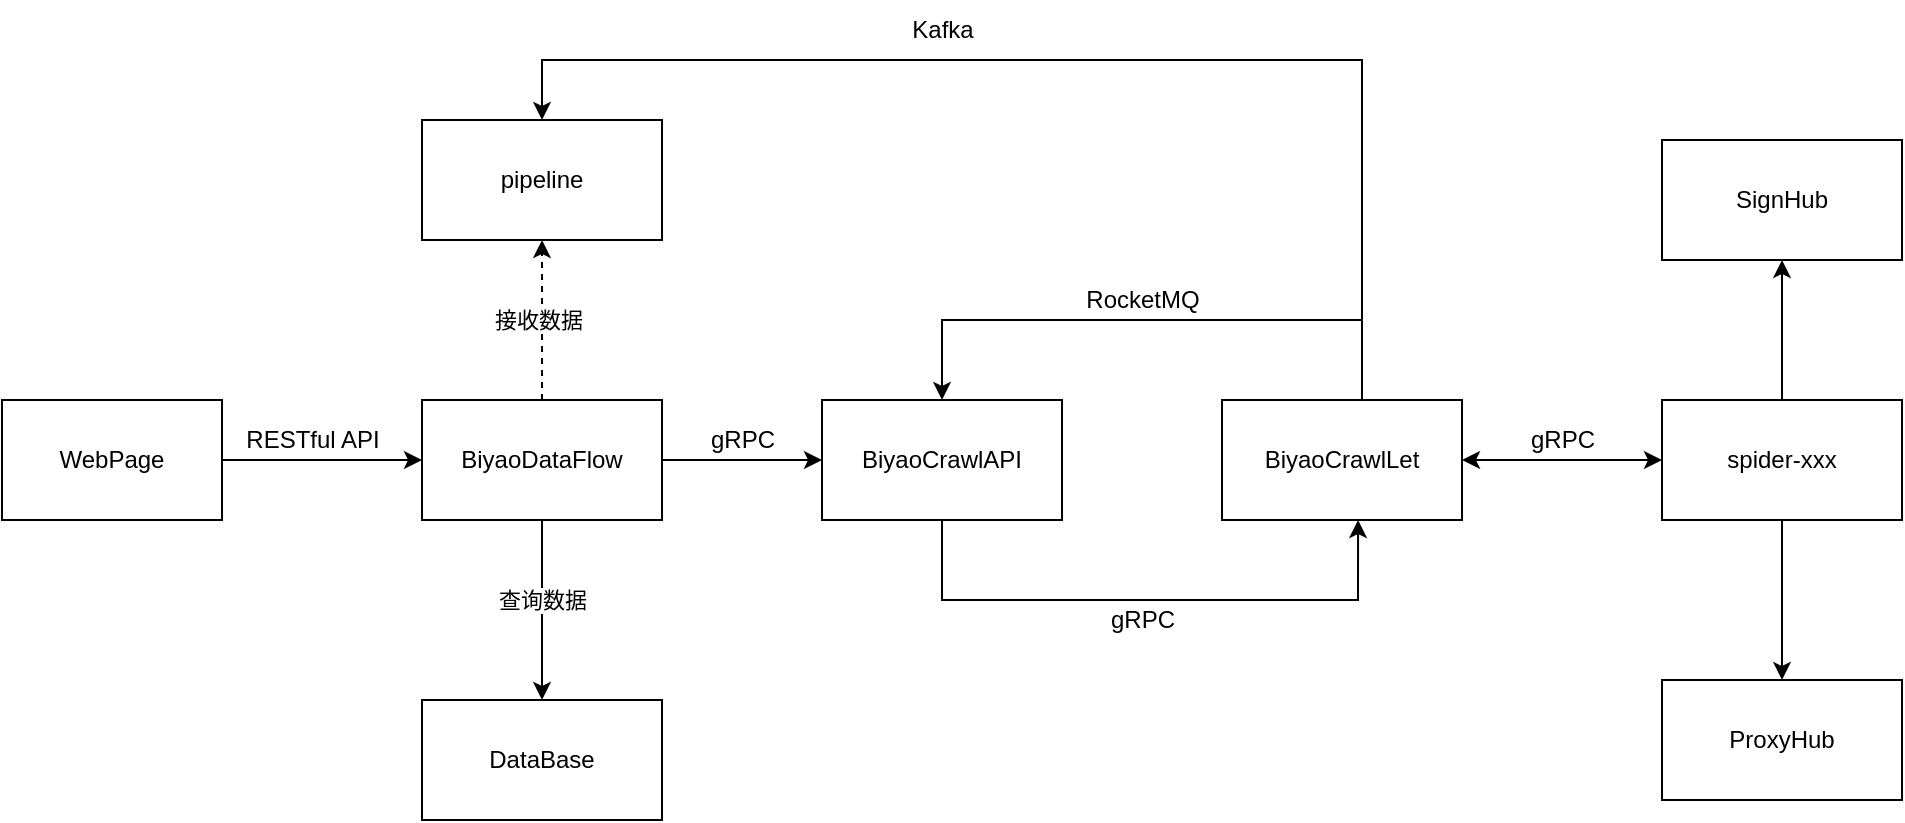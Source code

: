 <mxfile version="21.0.6" type="github">
  <diagram name="Page-1" id="YugNHdWj2oaaFu2_VZQL">
    <mxGraphModel dx="1434" dy="764" grid="1" gridSize="10" guides="1" tooltips="1" connect="1" arrows="1" fold="1" page="1" pageScale="1" pageWidth="1100" pageHeight="1700" math="0" shadow="0">
      <root>
        <mxCell id="0" />
        <mxCell id="1" parent="0" />
        <mxCell id="u9-jsfHzy2ss17F3eqX4-5" value="" style="edgeStyle=orthogonalEdgeStyle;rounded=0;orthogonalLoop=1;jettySize=auto;html=1;" edge="1" parent="1" source="u9-jsfHzy2ss17F3eqX4-2" target="u9-jsfHzy2ss17F3eqX4-4">
          <mxGeometry relative="1" as="geometry" />
        </mxCell>
        <mxCell id="u9-jsfHzy2ss17F3eqX4-2" value="WebPage" style="rounded=0;whiteSpace=wrap;html=1;" vertex="1" parent="1">
          <mxGeometry x="20" y="550" width="110" height="60" as="geometry" />
        </mxCell>
        <mxCell id="u9-jsfHzy2ss17F3eqX4-15" style="edgeStyle=orthogonalEdgeStyle;rounded=0;orthogonalLoop=1;jettySize=auto;html=1;" edge="1" parent="1" source="u9-jsfHzy2ss17F3eqX4-4" target="u9-jsfHzy2ss17F3eqX4-8">
          <mxGeometry relative="1" as="geometry" />
        </mxCell>
        <mxCell id="u9-jsfHzy2ss17F3eqX4-26" style="edgeStyle=orthogonalEdgeStyle;rounded=0;orthogonalLoop=1;jettySize=auto;html=1;entryX=0.5;entryY=0;entryDx=0;entryDy=0;" edge="1" parent="1" source="u9-jsfHzy2ss17F3eqX4-4" target="u9-jsfHzy2ss17F3eqX4-22">
          <mxGeometry relative="1" as="geometry" />
        </mxCell>
        <mxCell id="u9-jsfHzy2ss17F3eqX4-27" value="查询数据" style="edgeLabel;html=1;align=center;verticalAlign=middle;resizable=0;points=[];" vertex="1" connectable="0" parent="u9-jsfHzy2ss17F3eqX4-26">
          <mxGeometry x="-0.244" y="1" relative="1" as="geometry">
            <mxPoint x="-1" y="6" as="offset" />
          </mxGeometry>
        </mxCell>
        <mxCell id="u9-jsfHzy2ss17F3eqX4-28" value="" style="edgeStyle=orthogonalEdgeStyle;rounded=0;orthogonalLoop=1;jettySize=auto;html=1;dashed=1;" edge="1" parent="1" source="u9-jsfHzy2ss17F3eqX4-4" target="u9-jsfHzy2ss17F3eqX4-21">
          <mxGeometry relative="1" as="geometry" />
        </mxCell>
        <mxCell id="u9-jsfHzy2ss17F3eqX4-4" value="BiyaoDataFlow" style="rounded=0;whiteSpace=wrap;html=1;" vertex="1" parent="1">
          <mxGeometry x="230" y="550" width="120" height="60" as="geometry" />
        </mxCell>
        <mxCell id="u9-jsfHzy2ss17F3eqX4-13" style="edgeStyle=orthogonalEdgeStyle;rounded=0;orthogonalLoop=1;jettySize=auto;html=1;entryX=0.567;entryY=1;entryDx=0;entryDy=0;entryPerimeter=0;" edge="1" parent="1" source="u9-jsfHzy2ss17F3eqX4-8" target="u9-jsfHzy2ss17F3eqX4-9">
          <mxGeometry relative="1" as="geometry">
            <Array as="points">
              <mxPoint x="490" y="650" />
              <mxPoint x="698" y="650" />
            </Array>
          </mxGeometry>
        </mxCell>
        <mxCell id="u9-jsfHzy2ss17F3eqX4-8" value="BiyaoCrawlAPI" style="rounded=0;whiteSpace=wrap;html=1;" vertex="1" parent="1">
          <mxGeometry x="430" y="550" width="120" height="60" as="geometry" />
        </mxCell>
        <mxCell id="u9-jsfHzy2ss17F3eqX4-11" style="edgeStyle=orthogonalEdgeStyle;rounded=0;orthogonalLoop=1;jettySize=auto;html=1;entryX=0.5;entryY=0;entryDx=0;entryDy=0;" edge="1" parent="1" source="u9-jsfHzy2ss17F3eqX4-9" target="u9-jsfHzy2ss17F3eqX4-8">
          <mxGeometry relative="1" as="geometry">
            <Array as="points">
              <mxPoint x="700" y="510" />
              <mxPoint x="490" y="510" />
            </Array>
          </mxGeometry>
        </mxCell>
        <mxCell id="u9-jsfHzy2ss17F3eqX4-24" style="edgeStyle=orthogonalEdgeStyle;rounded=0;orthogonalLoop=1;jettySize=auto;html=1;entryX=0.5;entryY=0;entryDx=0;entryDy=0;" edge="1" parent="1" source="u9-jsfHzy2ss17F3eqX4-9" target="u9-jsfHzy2ss17F3eqX4-21">
          <mxGeometry relative="1" as="geometry">
            <Array as="points">
              <mxPoint x="700" y="380" />
              <mxPoint x="290" y="380" />
            </Array>
          </mxGeometry>
        </mxCell>
        <mxCell id="u9-jsfHzy2ss17F3eqX4-9" value="BiyaoCrawlLet" style="rounded=0;whiteSpace=wrap;html=1;" vertex="1" parent="1">
          <mxGeometry x="630" y="550" width="120" height="60" as="geometry" />
        </mxCell>
        <mxCell id="u9-jsfHzy2ss17F3eqX4-12" value="RocketMQ" style="text;html=1;align=center;verticalAlign=middle;resizable=0;points=[];autosize=1;strokeColor=none;fillColor=none;" vertex="1" parent="1">
          <mxGeometry x="550" y="485" width="80" height="30" as="geometry" />
        </mxCell>
        <mxCell id="u9-jsfHzy2ss17F3eqX4-14" value="gRPC" style="text;html=1;align=center;verticalAlign=middle;resizable=0;points=[];autosize=1;strokeColor=none;fillColor=none;" vertex="1" parent="1">
          <mxGeometry x="560" y="645" width="60" height="30" as="geometry" />
        </mxCell>
        <mxCell id="u9-jsfHzy2ss17F3eqX4-16" value="gRPC" style="text;html=1;align=center;verticalAlign=middle;resizable=0;points=[];autosize=1;strokeColor=none;fillColor=none;" vertex="1" parent="1">
          <mxGeometry x="360" y="555" width="60" height="30" as="geometry" />
        </mxCell>
        <mxCell id="u9-jsfHzy2ss17F3eqX4-18" value="RESTful API" style="text;html=1;align=center;verticalAlign=middle;resizable=0;points=[];autosize=1;strokeColor=none;fillColor=none;" vertex="1" parent="1">
          <mxGeometry x="130" y="555" width="90" height="30" as="geometry" />
        </mxCell>
        <mxCell id="u9-jsfHzy2ss17F3eqX4-20" value="Kafka" style="text;html=1;align=center;verticalAlign=middle;resizable=0;points=[];autosize=1;strokeColor=none;fillColor=none;" vertex="1" parent="1">
          <mxGeometry x="465" y="350" width="50" height="30" as="geometry" />
        </mxCell>
        <mxCell id="u9-jsfHzy2ss17F3eqX4-21" value="pipeline" style="rounded=0;whiteSpace=wrap;html=1;" vertex="1" parent="1">
          <mxGeometry x="230" y="410" width="120" height="60" as="geometry" />
        </mxCell>
        <mxCell id="u9-jsfHzy2ss17F3eqX4-22" value="DataBase" style="rounded=0;whiteSpace=wrap;html=1;" vertex="1" parent="1">
          <mxGeometry x="230" y="700" width="120" height="60" as="geometry" />
        </mxCell>
        <mxCell id="u9-jsfHzy2ss17F3eqX4-30" value="接收数据" style="edgeLabel;html=1;align=center;verticalAlign=middle;resizable=0;points=[];" vertex="1" connectable="0" parent="1">
          <mxGeometry x="200" y="540" as="geometry">
            <mxPoint x="88" y="-30" as="offset" />
          </mxGeometry>
        </mxCell>
        <mxCell id="u9-jsfHzy2ss17F3eqX4-37" value="" style="edgeStyle=orthogonalEdgeStyle;rounded=0;orthogonalLoop=1;jettySize=auto;html=1;" edge="1" parent="1" source="u9-jsfHzy2ss17F3eqX4-31" target="u9-jsfHzy2ss17F3eqX4-35">
          <mxGeometry relative="1" as="geometry" />
        </mxCell>
        <mxCell id="u9-jsfHzy2ss17F3eqX4-38" value="" style="edgeStyle=orthogonalEdgeStyle;rounded=0;orthogonalLoop=1;jettySize=auto;html=1;" edge="1" parent="1" source="u9-jsfHzy2ss17F3eqX4-31" target="u9-jsfHzy2ss17F3eqX4-36">
          <mxGeometry relative="1" as="geometry" />
        </mxCell>
        <mxCell id="u9-jsfHzy2ss17F3eqX4-31" value="spider-xxx" style="rounded=0;whiteSpace=wrap;html=1;" vertex="1" parent="1">
          <mxGeometry x="850" y="550" width="120" height="60" as="geometry" />
        </mxCell>
        <mxCell id="u9-jsfHzy2ss17F3eqX4-34" value="" style="endArrow=classic;startArrow=classic;html=1;rounded=0;entryX=0;entryY=0.5;entryDx=0;entryDy=0;exitX=1;exitY=0.5;exitDx=0;exitDy=0;" edge="1" parent="1" source="u9-jsfHzy2ss17F3eqX4-9" target="u9-jsfHzy2ss17F3eqX4-31">
          <mxGeometry width="50" height="50" relative="1" as="geometry">
            <mxPoint x="750" y="610" as="sourcePoint" />
            <mxPoint x="800" y="560" as="targetPoint" />
          </mxGeometry>
        </mxCell>
        <mxCell id="u9-jsfHzy2ss17F3eqX4-35" value="SignHub" style="rounded=0;whiteSpace=wrap;html=1;" vertex="1" parent="1">
          <mxGeometry x="850" y="420" width="120" height="60" as="geometry" />
        </mxCell>
        <mxCell id="u9-jsfHzy2ss17F3eqX4-36" value="ProxyHub" style="rounded=0;whiteSpace=wrap;html=1;" vertex="1" parent="1">
          <mxGeometry x="850" y="690" width="120" height="60" as="geometry" />
        </mxCell>
        <mxCell id="u9-jsfHzy2ss17F3eqX4-45" value="gRPC" style="text;html=1;align=center;verticalAlign=middle;resizable=0;points=[];autosize=1;strokeColor=none;fillColor=none;" vertex="1" parent="1">
          <mxGeometry x="770" y="555" width="60" height="30" as="geometry" />
        </mxCell>
      </root>
    </mxGraphModel>
  </diagram>
</mxfile>
